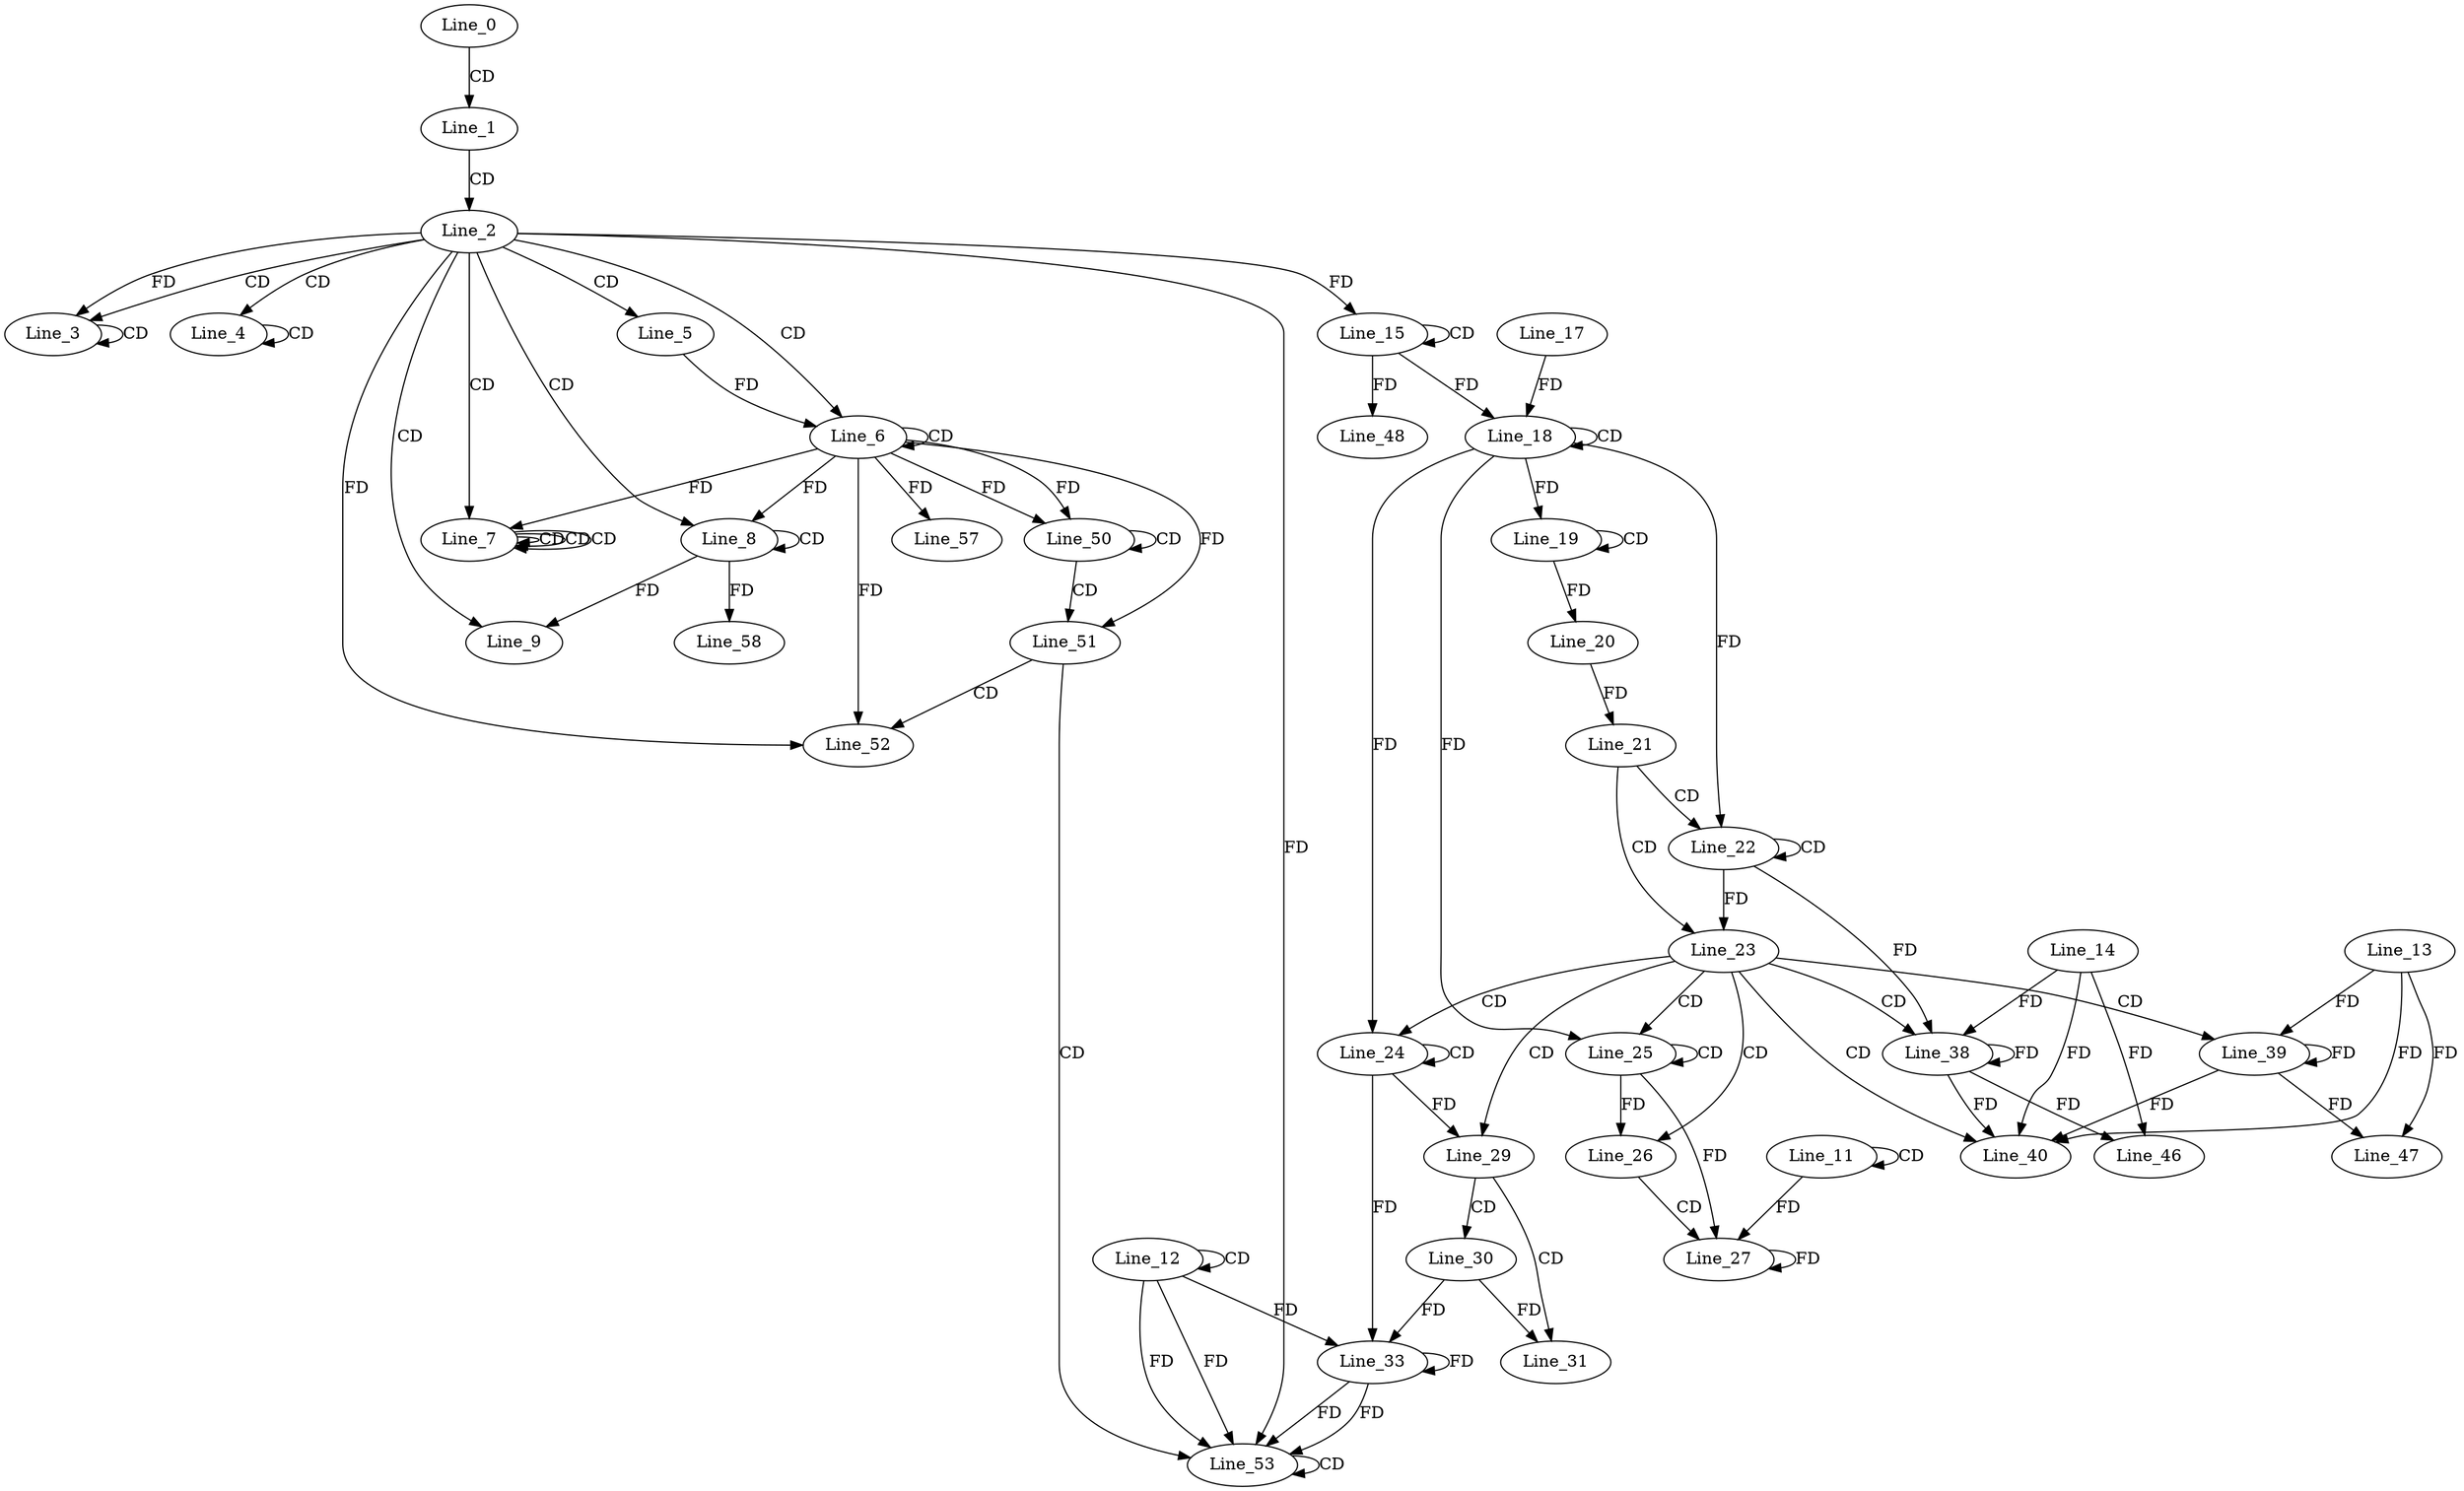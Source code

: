digraph G {
  Line_0;
  Line_1;
  Line_2;
  Line_3;
  Line_3;
  Line_3;
  Line_3;
  Line_4;
  Line_4;
  Line_5;
  Line_6;
  Line_6;
  Line_7;
  Line_7;
  Line_7;
  Line_7;
  Line_8;
  Line_8;
  Line_9;
  Line_11;
  Line_11;
  Line_12;
  Line_12;
  Line_15;
  Line_15;
  Line_18;
  Line_18;
  Line_17;
  Line_19;
  Line_19;
  Line_20;
  Line_20;
  Line_21;
  Line_22;
  Line_22;
  Line_23;
  Line_24;
  Line_24;
  Line_25;
  Line_25;
  Line_26;
  Line_27;
  Line_27;
  Line_27;
  Line_29;
  Line_30;
  Line_31;
  Line_33;
  Line_33;
  Line_33;
  Line_33;
  Line_38;
  Line_14;
  Line_38;
  Line_39;
  Line_13;
  Line_40;
  Line_46;
  Line_47;
  Line_48;
  Line_50;
  Line_50;
  Line_51;
  Line_51;
  Line_51;
  Line_52;
  Line_53;
  Line_53;
  Line_57;
  Line_58;
  Line_0 -> Line_1 [ label="CD" ];
  Line_1 -> Line_2 [ label="CD" ];
  Line_2 -> Line_3 [ label="CD" ];
  Line_2 -> Line_3 [ label="FD" ];
  Line_3 -> Line_3 [ label="CD" ];
  Line_2 -> Line_4 [ label="CD" ];
  Line_4 -> Line_4 [ label="CD" ];
  Line_2 -> Line_5 [ label="CD" ];
  Line_2 -> Line_6 [ label="CD" ];
  Line_6 -> Line_6 [ label="CD" ];
  Line_5 -> Line_6 [ label="FD" ];
  Line_2 -> Line_7 [ label="CD" ];
  Line_7 -> Line_7 [ label="CD" ];
  Line_7 -> Line_7 [ label="CD" ];
  Line_6 -> Line_7 [ label="FD" ];
  Line_7 -> Line_7 [ label="CD" ];
  Line_2 -> Line_8 [ label="CD" ];
  Line_8 -> Line_8 [ label="CD" ];
  Line_6 -> Line_8 [ label="FD" ];
  Line_2 -> Line_9 [ label="CD" ];
  Line_8 -> Line_9 [ label="FD" ];
  Line_11 -> Line_11 [ label="CD" ];
  Line_12 -> Line_12 [ label="CD" ];
  Line_15 -> Line_15 [ label="CD" ];
  Line_2 -> Line_15 [ label="FD" ];
  Line_18 -> Line_18 [ label="CD" ];
  Line_15 -> Line_18 [ label="FD" ];
  Line_17 -> Line_18 [ label="FD" ];
  Line_19 -> Line_19 [ label="CD" ];
  Line_18 -> Line_19 [ label="FD" ];
  Line_19 -> Line_20 [ label="FD" ];
  Line_20 -> Line_21 [ label="FD" ];
  Line_21 -> Line_22 [ label="CD" ];
  Line_22 -> Line_22 [ label="CD" ];
  Line_18 -> Line_22 [ label="FD" ];
  Line_21 -> Line_23 [ label="CD" ];
  Line_22 -> Line_23 [ label="FD" ];
  Line_23 -> Line_24 [ label="CD" ];
  Line_24 -> Line_24 [ label="CD" ];
  Line_18 -> Line_24 [ label="FD" ];
  Line_23 -> Line_25 [ label="CD" ];
  Line_25 -> Line_25 [ label="CD" ];
  Line_18 -> Line_25 [ label="FD" ];
  Line_23 -> Line_26 [ label="CD" ];
  Line_25 -> Line_26 [ label="FD" ];
  Line_26 -> Line_27 [ label="CD" ];
  Line_11 -> Line_27 [ label="FD" ];
  Line_27 -> Line_27 [ label="FD" ];
  Line_25 -> Line_27 [ label="FD" ];
  Line_23 -> Line_29 [ label="CD" ];
  Line_24 -> Line_29 [ label="FD" ];
  Line_29 -> Line_30 [ label="CD" ];
  Line_29 -> Line_31 [ label="CD" ];
  Line_30 -> Line_31 [ label="FD" ];
  Line_12 -> Line_33 [ label="FD" ];
  Line_33 -> Line_33 [ label="FD" ];
  Line_30 -> Line_33 [ label="FD" ];
  Line_24 -> Line_33 [ label="FD" ];
  Line_23 -> Line_38 [ label="CD" ];
  Line_14 -> Line_38 [ label="FD" ];
  Line_38 -> Line_38 [ label="FD" ];
  Line_22 -> Line_38 [ label="FD" ];
  Line_23 -> Line_39 [ label="CD" ];
  Line_13 -> Line_39 [ label="FD" ];
  Line_39 -> Line_39 [ label="FD" ];
  Line_23 -> Line_40 [ label="CD" ];
  Line_14 -> Line_40 [ label="FD" ];
  Line_38 -> Line_40 [ label="FD" ];
  Line_13 -> Line_40 [ label="FD" ];
  Line_39 -> Line_40 [ label="FD" ];
  Line_14 -> Line_46 [ label="FD" ];
  Line_38 -> Line_46 [ label="FD" ];
  Line_13 -> Line_47 [ label="FD" ];
  Line_39 -> Line_47 [ label="FD" ];
  Line_15 -> Line_48 [ label="FD" ];
  Line_6 -> Line_50 [ label="FD" ];
  Line_50 -> Line_50 [ label="CD" ];
  Line_6 -> Line_50 [ label="FD" ];
  Line_50 -> Line_51 [ label="CD" ];
  Line_6 -> Line_51 [ label="FD" ];
  Line_51 -> Line_52 [ label="CD" ];
  Line_6 -> Line_52 [ label="FD" ];
  Line_2 -> Line_52 [ label="FD" ];
  Line_51 -> Line_53 [ label="CD" ];
  Line_12 -> Line_53 [ label="FD" ];
  Line_33 -> Line_53 [ label="FD" ];
  Line_53 -> Line_53 [ label="CD" ];
  Line_2 -> Line_53 [ label="FD" ];
  Line_12 -> Line_53 [ label="FD" ];
  Line_33 -> Line_53 [ label="FD" ];
  Line_6 -> Line_57 [ label="FD" ];
  Line_8 -> Line_58 [ label="FD" ];
}
